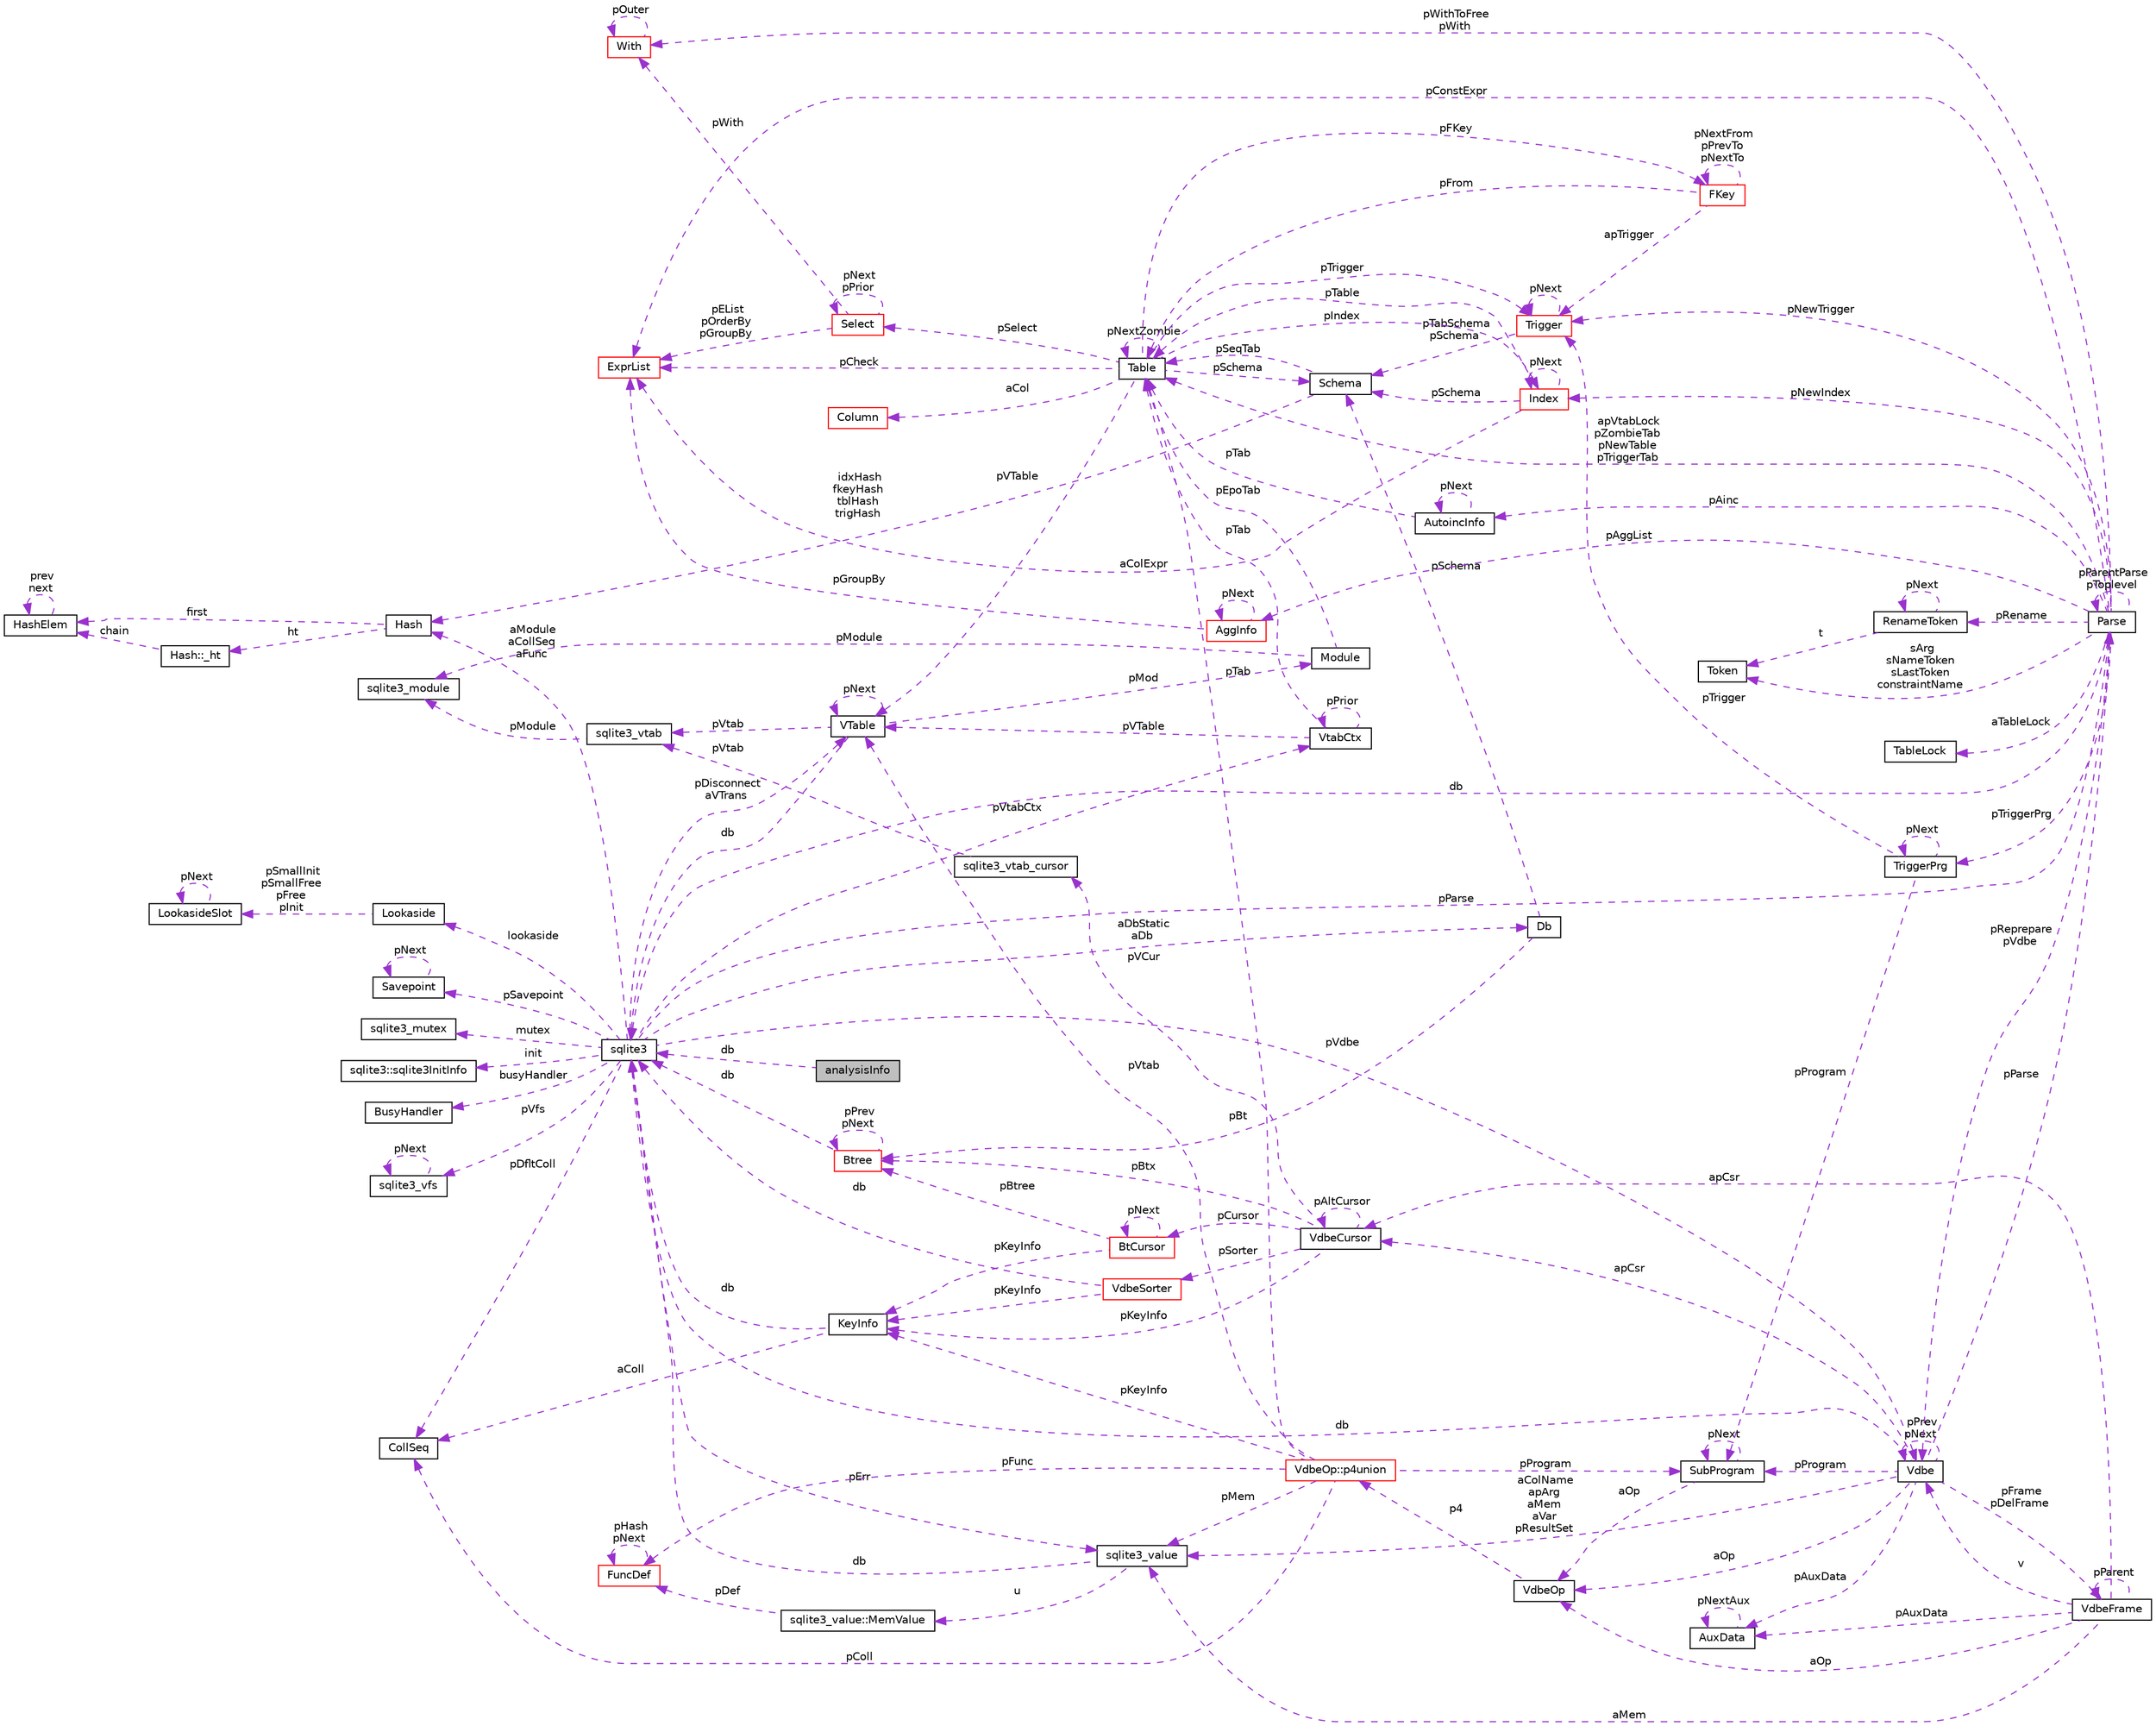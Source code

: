 digraph "analysisInfo"
{
 // LATEX_PDF_SIZE
  edge [fontname="Helvetica",fontsize="10",labelfontname="Helvetica",labelfontsize="10"];
  node [fontname="Helvetica",fontsize="10",shape=record];
  rankdir="LR";
  Node1 [label="analysisInfo",height=0.2,width=0.4,color="black", fillcolor="grey75", style="filled", fontcolor="black",tooltip=" "];
  Node2 -> Node1 [dir="back",color="darkorchid3",fontsize="10",style="dashed",label=" db" ,fontname="Helvetica"];
  Node2 [label="sqlite3",height=0.2,width=0.4,color="black", fillcolor="white", style="filled",URL="$structsqlite3.html",tooltip=" "];
  Node3 -> Node2 [dir="back",color="darkorchid3",fontsize="10",style="dashed",label=" pVdbe" ,fontname="Helvetica"];
  Node3 [label="Vdbe",height=0.2,width=0.4,color="black", fillcolor="white", style="filled",URL="$structVdbe.html",tooltip=" "];
  Node3 -> Node3 [dir="back",color="darkorchid3",fontsize="10",style="dashed",label=" pPrev\npNext" ,fontname="Helvetica"];
  Node2 -> Node3 [dir="back",color="darkorchid3",fontsize="10",style="dashed",label=" db" ,fontname="Helvetica"];
  Node4 -> Node3 [dir="back",color="darkorchid3",fontsize="10",style="dashed",label=" aColName\napArg\naMem\naVar\npResultSet" ,fontname="Helvetica"];
  Node4 [label="sqlite3_value",height=0.2,width=0.4,color="black", fillcolor="white", style="filled",URL="$structsqlite3__value.html",tooltip=" "];
  Node2 -> Node4 [dir="back",color="darkorchid3",fontsize="10",style="dashed",label=" db" ,fontname="Helvetica"];
  Node5 -> Node4 [dir="back",color="darkorchid3",fontsize="10",style="dashed",label=" u" ,fontname="Helvetica"];
  Node5 [label="sqlite3_value::MemValue",height=0.2,width=0.4,color="black", fillcolor="white", style="filled",URL="$unionsqlite3__value_1_1MemValue.html",tooltip=" "];
  Node6 -> Node5 [dir="back",color="darkorchid3",fontsize="10",style="dashed",label=" pDef" ,fontname="Helvetica"];
  Node6 [label="FuncDef",height=0.2,width=0.4,color="red", fillcolor="white", style="filled",URL="$structFuncDef.html",tooltip=" "];
  Node6 -> Node6 [dir="back",color="darkorchid3",fontsize="10",style="dashed",label=" pHash\npNext" ,fontname="Helvetica"];
  Node8 -> Node3 [dir="back",color="darkorchid3",fontsize="10",style="dashed",label=" pFrame\npDelFrame" ,fontname="Helvetica"];
  Node8 [label="VdbeFrame",height=0.2,width=0.4,color="black", fillcolor="white", style="filled",URL="$structVdbeFrame.html",tooltip=" "];
  Node3 -> Node8 [dir="back",color="darkorchid3",fontsize="10",style="dashed",label=" v" ,fontname="Helvetica"];
  Node4 -> Node8 [dir="back",color="darkorchid3",fontsize="10",style="dashed",label=" aMem" ,fontname="Helvetica"];
  Node8 -> Node8 [dir="back",color="darkorchid3",fontsize="10",style="dashed",label=" pParent" ,fontname="Helvetica"];
  Node9 -> Node8 [dir="back",color="darkorchid3",fontsize="10",style="dashed",label=" pAuxData" ,fontname="Helvetica"];
  Node9 [label="AuxData",height=0.2,width=0.4,color="black", fillcolor="white", style="filled",URL="$structAuxData.html",tooltip=" "];
  Node9 -> Node9 [dir="back",color="darkorchid3",fontsize="10",style="dashed",label=" pNextAux" ,fontname="Helvetica"];
  Node10 -> Node8 [dir="back",color="darkorchid3",fontsize="10",style="dashed",label=" apCsr" ,fontname="Helvetica"];
  Node10 [label="VdbeCursor",height=0.2,width=0.4,color="black", fillcolor="white", style="filled",URL="$structVdbeCursor.html",tooltip=" "];
  Node11 -> Node10 [dir="back",color="darkorchid3",fontsize="10",style="dashed",label=" pCursor" ,fontname="Helvetica"];
  Node11 [label="BtCursor",height=0.2,width=0.4,color="red", fillcolor="white", style="filled",URL="$structBtCursor.html",tooltip=" "];
  Node11 -> Node11 [dir="back",color="darkorchid3",fontsize="10",style="dashed",label=" pNext" ,fontname="Helvetica"];
  Node30 -> Node11 [dir="back",color="darkorchid3",fontsize="10",style="dashed",label=" pKeyInfo" ,fontname="Helvetica"];
  Node30 [label="KeyInfo",height=0.2,width=0.4,color="black", fillcolor="white", style="filled",URL="$structKeyInfo.html",tooltip=" "];
  Node2 -> Node30 [dir="back",color="darkorchid3",fontsize="10",style="dashed",label=" db" ,fontname="Helvetica"];
  Node31 -> Node30 [dir="back",color="darkorchid3",fontsize="10",style="dashed",label=" aColl" ,fontname="Helvetica"];
  Node31 [label="CollSeq",height=0.2,width=0.4,color="black", fillcolor="white", style="filled",URL="$structCollSeq.html",tooltip=" "];
  Node17 -> Node11 [dir="back",color="darkorchid3",fontsize="10",style="dashed",label=" pBtree" ,fontname="Helvetica"];
  Node17 [label="Btree",height=0.2,width=0.4,color="red", fillcolor="white", style="filled",URL="$structBtree.html",tooltip=" "];
  Node2 -> Node17 [dir="back",color="darkorchid3",fontsize="10",style="dashed",label=" db" ,fontname="Helvetica"];
  Node17 -> Node17 [dir="back",color="darkorchid3",fontsize="10",style="dashed",label=" pPrev\npNext" ,fontname="Helvetica"];
  Node32 -> Node10 [dir="back",color="darkorchid3",fontsize="10",style="dashed",label=" pVCur" ,fontname="Helvetica"];
  Node32 [label="sqlite3_vtab_cursor",height=0.2,width=0.4,color="black", fillcolor="white", style="filled",URL="$structsqlite3__vtab__cursor.html",tooltip=" "];
  Node33 -> Node32 [dir="back",color="darkorchid3",fontsize="10",style="dashed",label=" pVtab" ,fontname="Helvetica"];
  Node33 [label="sqlite3_vtab",height=0.2,width=0.4,color="black", fillcolor="white", style="filled",URL="$structsqlite3__vtab.html",tooltip=" "];
  Node34 -> Node33 [dir="back",color="darkorchid3",fontsize="10",style="dashed",label=" pModule" ,fontname="Helvetica"];
  Node34 [label="sqlite3_module",height=0.2,width=0.4,color="black", fillcolor="white", style="filled",URL="$structsqlite3__module.html",tooltip=" "];
  Node10 -> Node10 [dir="back",color="darkorchid3",fontsize="10",style="dashed",label=" pAltCursor" ,fontname="Helvetica"];
  Node30 -> Node10 [dir="back",color="darkorchid3",fontsize="10",style="dashed",label=" pKeyInfo" ,fontname="Helvetica"];
  Node35 -> Node10 [dir="back",color="darkorchid3",fontsize="10",style="dashed",label=" pSorter" ,fontname="Helvetica"];
  Node35 [label="VdbeSorter",height=0.2,width=0.4,color="red", fillcolor="white", style="filled",URL="$structVdbeSorter.html",tooltip=" "];
  Node2 -> Node35 [dir="back",color="darkorchid3",fontsize="10",style="dashed",label=" db" ,fontname="Helvetica"];
  Node30 -> Node35 [dir="back",color="darkorchid3",fontsize="10",style="dashed",label=" pKeyInfo" ,fontname="Helvetica"];
  Node17 -> Node10 [dir="back",color="darkorchid3",fontsize="10",style="dashed",label=" pBtx" ,fontname="Helvetica"];
  Node45 -> Node8 [dir="back",color="darkorchid3",fontsize="10",style="dashed",label=" aOp" ,fontname="Helvetica"];
  Node45 [label="VdbeOp",height=0.2,width=0.4,color="black", fillcolor="white", style="filled",URL="$structVdbeOp.html",tooltip=" "];
  Node46 -> Node45 [dir="back",color="darkorchid3",fontsize="10",style="dashed",label=" p4" ,fontname="Helvetica"];
  Node46 [label="VdbeOp::p4union",height=0.2,width=0.4,color="red", fillcolor="white", style="filled",URL="$unionVdbeOp_1_1p4union.html",tooltip=" "];
  Node4 -> Node46 [dir="back",color="darkorchid3",fontsize="10",style="dashed",label=" pMem" ,fontname="Helvetica"];
  Node31 -> Node46 [dir="back",color="darkorchid3",fontsize="10",style="dashed",label=" pColl" ,fontname="Helvetica"];
  Node47 -> Node46 [dir="back",color="darkorchid3",fontsize="10",style="dashed",label=" pVtab" ,fontname="Helvetica"];
  Node47 [label="VTable",height=0.2,width=0.4,color="black", fillcolor="white", style="filled",URL="$structVTable.html",tooltip=" "];
  Node2 -> Node47 [dir="back",color="darkorchid3",fontsize="10",style="dashed",label=" db" ,fontname="Helvetica"];
  Node47 -> Node47 [dir="back",color="darkorchid3",fontsize="10",style="dashed",label=" pNext" ,fontname="Helvetica"];
  Node48 -> Node47 [dir="back",color="darkorchid3",fontsize="10",style="dashed",label=" pMod" ,fontname="Helvetica"];
  Node48 [label="Module",height=0.2,width=0.4,color="black", fillcolor="white", style="filled",URL="$structModule.html",tooltip=" "];
  Node34 -> Node48 [dir="back",color="darkorchid3",fontsize="10",style="dashed",label=" pModule" ,fontname="Helvetica"];
  Node49 -> Node48 [dir="back",color="darkorchid3",fontsize="10",style="dashed",label=" pEpoTab" ,fontname="Helvetica"];
  Node49 [label="Table",height=0.2,width=0.4,color="black", fillcolor="white", style="filled",URL="$structTable.html",tooltip=" "];
  Node50 -> Node49 [dir="back",color="darkorchid3",fontsize="10",style="dashed",label=" pSchema" ,fontname="Helvetica"];
  Node50 [label="Schema",height=0.2,width=0.4,color="black", fillcolor="white", style="filled",URL="$structSchema.html",tooltip=" "];
  Node49 -> Node50 [dir="back",color="darkorchid3",fontsize="10",style="dashed",label=" pSeqTab" ,fontname="Helvetica"];
  Node51 -> Node50 [dir="back",color="darkorchid3",fontsize="10",style="dashed",label=" idxHash\nfkeyHash\ntblHash\ntrigHash" ,fontname="Helvetica"];
  Node51 [label="Hash",height=0.2,width=0.4,color="black", fillcolor="white", style="filled",URL="$structHash.html",tooltip=" "];
  Node52 -> Node51 [dir="back",color="darkorchid3",fontsize="10",style="dashed",label=" ht" ,fontname="Helvetica"];
  Node52 [label="Hash::_ht",height=0.2,width=0.4,color="black", fillcolor="white", style="filled",URL="$structHash_1_1__ht.html",tooltip=" "];
  Node53 -> Node52 [dir="back",color="darkorchid3",fontsize="10",style="dashed",label=" chain" ,fontname="Helvetica"];
  Node53 [label="HashElem",height=0.2,width=0.4,color="black", fillcolor="white", style="filled",URL="$structHashElem.html",tooltip=" "];
  Node53 -> Node53 [dir="back",color="darkorchid3",fontsize="10",style="dashed",label=" prev\nnext" ,fontname="Helvetica"];
  Node53 -> Node51 [dir="back",color="darkorchid3",fontsize="10",style="dashed",label=" first" ,fontname="Helvetica"];
  Node54 -> Node49 [dir="back",color="darkorchid3",fontsize="10",style="dashed",label=" aCol" ,fontname="Helvetica"];
  Node54 [label="Column",height=0.2,width=0.4,color="red", fillcolor="white", style="filled",URL="$structColumn.html",tooltip=" "];
  Node70 -> Node49 [dir="back",color="darkorchid3",fontsize="10",style="dashed",label=" pFKey" ,fontname="Helvetica"];
  Node70 [label="FKey",height=0.2,width=0.4,color="red", fillcolor="white", style="filled",URL="$structFKey.html",tooltip=" "];
  Node70 -> Node70 [dir="back",color="darkorchid3",fontsize="10",style="dashed",label=" pNextFrom\npPrevTo\npNextTo" ,fontname="Helvetica"];
  Node49 -> Node70 [dir="back",color="darkorchid3",fontsize="10",style="dashed",label=" pFrom" ,fontname="Helvetica"];
  Node72 -> Node70 [dir="back",color="darkorchid3",fontsize="10",style="dashed",label=" apTrigger" ,fontname="Helvetica"];
  Node72 [label="Trigger",height=0.2,width=0.4,color="red", fillcolor="white", style="filled",URL="$structTrigger.html",tooltip=" "];
  Node50 -> Node72 [dir="back",color="darkorchid3",fontsize="10",style="dashed",label=" pTabSchema\npSchema" ,fontname="Helvetica"];
  Node72 -> Node72 [dir="back",color="darkorchid3",fontsize="10",style="dashed",label=" pNext" ,fontname="Helvetica"];
  Node47 -> Node49 [dir="back",color="darkorchid3",fontsize="10",style="dashed",label=" pVTable" ,fontname="Helvetica"];
  Node49 -> Node49 [dir="back",color="darkorchid3",fontsize="10",style="dashed",label=" pNextZombie" ,fontname="Helvetica"];
  Node72 -> Node49 [dir="back",color="darkorchid3",fontsize="10",style="dashed",label=" pTrigger" ,fontname="Helvetica"];
  Node61 -> Node49 [dir="back",color="darkorchid3",fontsize="10",style="dashed",label=" pSelect" ,fontname="Helvetica"];
  Node61 [label="Select",height=0.2,width=0.4,color="red", fillcolor="white", style="filled",URL="$structSelect.html",tooltip=" "];
  Node62 -> Node61 [dir="back",color="darkorchid3",fontsize="10",style="dashed",label=" pWith" ,fontname="Helvetica"];
  Node62 [label="With",height=0.2,width=0.4,color="red", fillcolor="white", style="filled",URL="$structWith.html",tooltip=" "];
  Node62 -> Node62 [dir="back",color="darkorchid3",fontsize="10",style="dashed",label=" pOuter" ,fontname="Helvetica"];
  Node61 -> Node61 [dir="back",color="darkorchid3",fontsize="10",style="dashed",label=" pNext\npPrior" ,fontname="Helvetica"];
  Node59 -> Node61 [dir="back",color="darkorchid3",fontsize="10",style="dashed",label=" pEList\npOrderBy\npGroupBy" ,fontname="Helvetica"];
  Node59 [label="ExprList",height=0.2,width=0.4,color="red", fillcolor="white", style="filled",URL="$structExprList.html",tooltip=" "];
  Node59 -> Node49 [dir="back",color="darkorchid3",fontsize="10",style="dashed",label=" pCheck" ,fontname="Helvetica"];
  Node68 -> Node49 [dir="back",color="darkorchid3",fontsize="10",style="dashed",label=" pIndex" ,fontname="Helvetica"];
  Node68 [label="Index",height=0.2,width=0.4,color="red", fillcolor="white", style="filled",URL="$structIndex.html",tooltip=" "];
  Node50 -> Node68 [dir="back",color="darkorchid3",fontsize="10",style="dashed",label=" pSchema" ,fontname="Helvetica"];
  Node49 -> Node68 [dir="back",color="darkorchid3",fontsize="10",style="dashed",label=" pTable" ,fontname="Helvetica"];
  Node59 -> Node68 [dir="back",color="darkorchid3",fontsize="10",style="dashed",label=" aColExpr" ,fontname="Helvetica"];
  Node68 -> Node68 [dir="back",color="darkorchid3",fontsize="10",style="dashed",label=" pNext" ,fontname="Helvetica"];
  Node33 -> Node47 [dir="back",color="darkorchid3",fontsize="10",style="dashed",label=" pVtab" ,fontname="Helvetica"];
  Node49 -> Node46 [dir="back",color="darkorchid3",fontsize="10",style="dashed",label=" pTab" ,fontname="Helvetica"];
  Node75 -> Node46 [dir="back",color="darkorchid3",fontsize="10",style="dashed",label=" pProgram" ,fontname="Helvetica"];
  Node75 [label="SubProgram",height=0.2,width=0.4,color="black", fillcolor="white", style="filled",URL="$structSubProgram.html",tooltip=" "];
  Node75 -> Node75 [dir="back",color="darkorchid3",fontsize="10",style="dashed",label=" pNext" ,fontname="Helvetica"];
  Node45 -> Node75 [dir="back",color="darkorchid3",fontsize="10",style="dashed",label=" aOp" ,fontname="Helvetica"];
  Node30 -> Node46 [dir="back",color="darkorchid3",fontsize="10",style="dashed",label=" pKeyInfo" ,fontname="Helvetica"];
  Node6 -> Node46 [dir="back",color="darkorchid3",fontsize="10",style="dashed",label=" pFunc" ,fontname="Helvetica"];
  Node9 -> Node3 [dir="back",color="darkorchid3",fontsize="10",style="dashed",label=" pAuxData" ,fontname="Helvetica"];
  Node75 -> Node3 [dir="back",color="darkorchid3",fontsize="10",style="dashed",label=" pProgram" ,fontname="Helvetica"];
  Node10 -> Node3 [dir="back",color="darkorchid3",fontsize="10",style="dashed",label=" apCsr" ,fontname="Helvetica"];
  Node77 -> Node3 [dir="back",color="darkorchid3",fontsize="10",style="dashed",label=" pParse" ,fontname="Helvetica"];
  Node77 [label="Parse",height=0.2,width=0.4,color="black", fillcolor="white", style="filled",URL="$structParse.html",tooltip=" "];
  Node56 -> Node77 [dir="back",color="darkorchid3",fontsize="10",style="dashed",label=" pAggList" ,fontname="Helvetica"];
  Node56 [label="AggInfo",height=0.2,width=0.4,color="red", fillcolor="white", style="filled",URL="$structAggInfo.html",tooltip=" "];
  Node56 -> Node56 [dir="back",color="darkorchid3",fontsize="10",style="dashed",label=" pNext" ,fontname="Helvetica"];
  Node59 -> Node56 [dir="back",color="darkorchid3",fontsize="10",style="dashed",label=" pGroupBy" ,fontname="Helvetica"];
  Node3 -> Node77 [dir="back",color="darkorchid3",fontsize="10",style="dashed",label=" pReprepare\npVdbe" ,fontname="Helvetica"];
  Node2 -> Node77 [dir="back",color="darkorchid3",fontsize="10",style="dashed",label=" db" ,fontname="Helvetica"];
  Node78 -> Node77 [dir="back",color="darkorchid3",fontsize="10",style="dashed",label=" aTableLock" ,fontname="Helvetica"];
  Node78 [label="TableLock",height=0.2,width=0.4,color="black", fillcolor="white", style="filled",URL="$structTableLock.html",tooltip=" "];
  Node79 -> Node77 [dir="back",color="darkorchid3",fontsize="10",style="dashed",label=" sArg\nsNameToken\nsLastToken\nconstraintName" ,fontname="Helvetica"];
  Node79 [label="Token",height=0.2,width=0.4,color="black", fillcolor="white", style="filled",URL="$structToken.html",tooltip=" "];
  Node62 -> Node77 [dir="back",color="darkorchid3",fontsize="10",style="dashed",label=" pWithToFree\npWith" ,fontname="Helvetica"];
  Node49 -> Node77 [dir="back",color="darkorchid3",fontsize="10",style="dashed",label=" apVtabLock\npZombieTab\npNewTable\npTriggerTab" ,fontname="Helvetica"];
  Node72 -> Node77 [dir="back",color="darkorchid3",fontsize="10",style="dashed",label=" pNewTrigger" ,fontname="Helvetica"];
  Node80 -> Node77 [dir="back",color="darkorchid3",fontsize="10",style="dashed",label=" pTriggerPrg" ,fontname="Helvetica"];
  Node80 [label="TriggerPrg",height=0.2,width=0.4,color="black", fillcolor="white", style="filled",URL="$structTriggerPrg.html",tooltip=" "];
  Node75 -> Node80 [dir="back",color="darkorchid3",fontsize="10",style="dashed",label=" pProgram" ,fontname="Helvetica"];
  Node72 -> Node80 [dir="back",color="darkorchid3",fontsize="10",style="dashed",label=" pTrigger" ,fontname="Helvetica"];
  Node80 -> Node80 [dir="back",color="darkorchid3",fontsize="10",style="dashed",label=" pNext" ,fontname="Helvetica"];
  Node81 -> Node77 [dir="back",color="darkorchid3",fontsize="10",style="dashed",label=" pRename" ,fontname="Helvetica"];
  Node81 [label="RenameToken",height=0.2,width=0.4,color="black", fillcolor="white", style="filled",URL="$structRenameToken.html",tooltip=" "];
  Node79 -> Node81 [dir="back",color="darkorchid3",fontsize="10",style="dashed",label=" t" ,fontname="Helvetica"];
  Node81 -> Node81 [dir="back",color="darkorchid3",fontsize="10",style="dashed",label=" pNext" ,fontname="Helvetica"];
  Node68 -> Node77 [dir="back",color="darkorchid3",fontsize="10",style="dashed",label=" pNewIndex" ,fontname="Helvetica"];
  Node82 -> Node77 [dir="back",color="darkorchid3",fontsize="10",style="dashed",label=" pAinc" ,fontname="Helvetica"];
  Node82 [label="AutoincInfo",height=0.2,width=0.4,color="black", fillcolor="white", style="filled",URL="$structAutoincInfo.html",tooltip=" "];
  Node49 -> Node82 [dir="back",color="darkorchid3",fontsize="10",style="dashed",label=" pTab" ,fontname="Helvetica"];
  Node82 -> Node82 [dir="back",color="darkorchid3",fontsize="10",style="dashed",label=" pNext" ,fontname="Helvetica"];
  Node59 -> Node77 [dir="back",color="darkorchid3",fontsize="10",style="dashed",label=" pConstExpr" ,fontname="Helvetica"];
  Node77 -> Node77 [dir="back",color="darkorchid3",fontsize="10",style="dashed",label=" pParentParse\npToplevel" ,fontname="Helvetica"];
  Node45 -> Node3 [dir="back",color="darkorchid3",fontsize="10",style="dashed",label=" aOp" ,fontname="Helvetica"];
  Node83 -> Node2 [dir="back",color="darkorchid3",fontsize="10",style="dashed",label=" pSavepoint" ,fontname="Helvetica"];
  Node83 [label="Savepoint",height=0.2,width=0.4,color="black", fillcolor="white", style="filled",URL="$structSavepoint.html",tooltip=" "];
  Node83 -> Node83 [dir="back",color="darkorchid3",fontsize="10",style="dashed",label=" pNext" ,fontname="Helvetica"];
  Node84 -> Node2 [dir="back",color="darkorchid3",fontsize="10",style="dashed",label=" lookaside" ,fontname="Helvetica"];
  Node84 [label="Lookaside",height=0.2,width=0.4,color="black", fillcolor="white", style="filled",URL="$structLookaside.html",tooltip=" "];
  Node85 -> Node84 [dir="back",color="darkorchid3",fontsize="10",style="dashed",label=" pSmallInit\npSmallFree\npFree\npInit" ,fontname="Helvetica"];
  Node85 [label="LookasideSlot",height=0.2,width=0.4,color="black", fillcolor="white", style="filled",URL="$structLookasideSlot.html",tooltip=" "];
  Node85 -> Node85 [dir="back",color="darkorchid3",fontsize="10",style="dashed",label=" pNext" ,fontname="Helvetica"];
  Node4 -> Node2 [dir="back",color="darkorchid3",fontsize="10",style="dashed",label=" pErr" ,fontname="Helvetica"];
  Node15 -> Node2 [dir="back",color="darkorchid3",fontsize="10",style="dashed",label=" mutex" ,fontname="Helvetica"];
  Node15 [label="sqlite3_mutex",height=0.2,width=0.4,color="black", fillcolor="white", style="filled",URL="$structsqlite3__mutex.html",tooltip=" "];
  Node26 -> Node2 [dir="back",color="darkorchid3",fontsize="10",style="dashed",label=" pVfs" ,fontname="Helvetica"];
  Node26 [label="sqlite3_vfs",height=0.2,width=0.4,color="black", fillcolor="white", style="filled",URL="$structsqlite3__vfs.html",tooltip=" "];
  Node26 -> Node26 [dir="back",color="darkorchid3",fontsize="10",style="dashed",label=" pNext" ,fontname="Helvetica"];
  Node86 -> Node2 [dir="back",color="darkorchid3",fontsize="10",style="dashed",label=" init" ,fontname="Helvetica"];
  Node86 [label="sqlite3::sqlite3InitInfo",height=0.2,width=0.4,color="black", fillcolor="white", style="filled",URL="$structsqlite3_1_1sqlite3InitInfo.html",tooltip=" "];
  Node87 -> Node2 [dir="back",color="darkorchid3",fontsize="10",style="dashed",label=" busyHandler" ,fontname="Helvetica"];
  Node87 [label="BusyHandler",height=0.2,width=0.4,color="black", fillcolor="white", style="filled",URL="$structBusyHandler.html",tooltip=" "];
  Node88 -> Node2 [dir="back",color="darkorchid3",fontsize="10",style="dashed",label=" pVtabCtx" ,fontname="Helvetica"];
  Node88 [label="VtabCtx",height=0.2,width=0.4,color="black", fillcolor="white", style="filled",URL="$structVtabCtx.html",tooltip=" "];
  Node88 -> Node88 [dir="back",color="darkorchid3",fontsize="10",style="dashed",label=" pPrior" ,fontname="Helvetica"];
  Node47 -> Node88 [dir="back",color="darkorchid3",fontsize="10",style="dashed",label=" pVTable" ,fontname="Helvetica"];
  Node49 -> Node88 [dir="back",color="darkorchid3",fontsize="10",style="dashed",label=" pTab" ,fontname="Helvetica"];
  Node31 -> Node2 [dir="back",color="darkorchid3",fontsize="10",style="dashed",label=" pDfltColl" ,fontname="Helvetica"];
  Node47 -> Node2 [dir="back",color="darkorchid3",fontsize="10",style="dashed",label=" pDisconnect\naVTrans" ,fontname="Helvetica"];
  Node89 -> Node2 [dir="back",color="darkorchid3",fontsize="10",style="dashed",label=" aDbStatic\naDb" ,fontname="Helvetica"];
  Node89 [label="Db",height=0.2,width=0.4,color="black", fillcolor="white", style="filled",URL="$structDb.html",tooltip=" "];
  Node50 -> Node89 [dir="back",color="darkorchid3",fontsize="10",style="dashed",label=" pSchema" ,fontname="Helvetica"];
  Node17 -> Node89 [dir="back",color="darkorchid3",fontsize="10",style="dashed",label=" pBt" ,fontname="Helvetica"];
  Node51 -> Node2 [dir="back",color="darkorchid3",fontsize="10",style="dashed",label=" aModule\naCollSeq\naFunc" ,fontname="Helvetica"];
  Node77 -> Node2 [dir="back",color="darkorchid3",fontsize="10",style="dashed",label=" pParse" ,fontname="Helvetica"];
}
